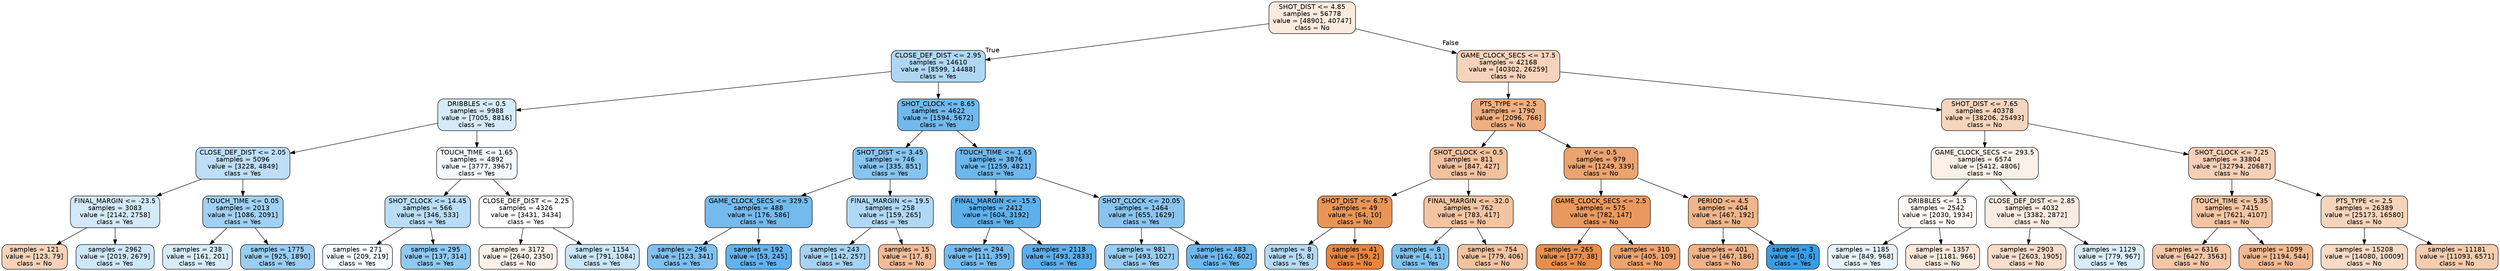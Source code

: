 digraph Tree {
node [shape=box, style="filled, rounded", color="black", fontname=helvetica] ;
edge [fontname=helvetica] ;
0 [label="SHOT_DIST <= 4.85\nsamples = 56778\nvalue = [48901, 40747]\nclass = No", fillcolor="#fbeade"] ;
1 [label="CLOSE_DEF_DIST <= 2.95\nsamples = 14610\nvalue = [8599, 14488]\nclass = Yes", fillcolor="#afd7f4"] ;
0 -> 1 [labeldistance=2.5, labelangle=45, headlabel="True"] ;
2 [label="DRIBBLES <= 0.5\nsamples = 9988\nvalue = [7005, 8816]\nclass = Yes", fillcolor="#d6ebfa"] ;
1 -> 2 ;
3 [label="CLOSE_DEF_DIST <= 2.05\nsamples = 5096\nvalue = [3228, 4849]\nclass = Yes", fillcolor="#bddef6"] ;
2 -> 3 ;
4 [label="FINAL_MARGIN <= -23.5\nsamples = 3083\nvalue = [2142, 2758]\nclass = Yes", fillcolor="#d3e9f9"] ;
3 -> 4 ;
5 [label="samples = 121\nvalue = [123, 79]\nclass = No", fillcolor="#f6d2b8"] ;
4 -> 5 ;
6 [label="samples = 2962\nvalue = [2019, 2679]\nclass = Yes", fillcolor="#cee7f9"] ;
4 -> 6 ;
7 [label="TOUCH_TIME <= 0.05\nsamples = 2013\nvalue = [1086, 2091]\nclass = Yes", fillcolor="#a0d0f3"] ;
3 -> 7 ;
8 [label="samples = 238\nvalue = [161, 201]\nclass = Yes", fillcolor="#d8ebfa"] ;
7 -> 8 ;
9 [label="samples = 1775\nvalue = [925, 1890]\nclass = Yes", fillcolor="#9acdf2"] ;
7 -> 9 ;
10 [label="TOUCH_TIME <= 1.65\nsamples = 4892\nvalue = [3777, 3967]\nclass = Yes", fillcolor="#f6fafe"] ;
2 -> 10 ;
11 [label="SHOT_CLOCK <= 14.45\nsamples = 566\nvalue = [346, 533]\nclass = Yes", fillcolor="#baddf6"] ;
10 -> 11 ;
12 [label="samples = 271\nvalue = [209, 219]\nclass = Yes", fillcolor="#f6fbfe"] ;
11 -> 12 ;
13 [label="samples = 295\nvalue = [137, 314]\nclass = Yes", fillcolor="#8fc8f0"] ;
11 -> 13 ;
14 [label="CLOSE_DEF_DIST <= 2.25\nsamples = 4326\nvalue = [3431, 3434]\nclass = Yes", fillcolor="#ffffff"] ;
10 -> 14 ;
15 [label="samples = 3172\nvalue = [2640, 2350]\nclass = No", fillcolor="#fcf1e9"] ;
14 -> 15 ;
16 [label="samples = 1154\nvalue = [791, 1084]\nclass = Yes", fillcolor="#c9e5f8"] ;
14 -> 16 ;
17 [label="SHOT_CLOCK <= 8.65\nsamples = 4622\nvalue = [1594, 5672]\nclass = Yes", fillcolor="#71b9ec"] ;
1 -> 17 ;
18 [label="SHOT_DIST <= 3.45\nsamples = 746\nvalue = [335, 851]\nclass = Yes", fillcolor="#87c4ef"] ;
17 -> 18 ;
19 [label="GAME_CLOCK_SECS <= 329.5\nsamples = 488\nvalue = [176, 586]\nclass = Yes", fillcolor="#74baed"] ;
18 -> 19 ;
20 [label="samples = 296\nvalue = [123, 341]\nclass = Yes", fillcolor="#80c0ee"] ;
19 -> 20 ;
21 [label="samples = 192\nvalue = [53, 245]\nclass = Yes", fillcolor="#64b2eb"] ;
19 -> 21 ;
22 [label="FINAL_MARGIN <= 19.5\nsamples = 258\nvalue = [159, 265]\nclass = Yes", fillcolor="#b0d8f5"] ;
18 -> 22 ;
23 [label="samples = 243\nvalue = [142, 257]\nclass = Yes", fillcolor="#a6d3f3"] ;
22 -> 23 ;
24 [label="samples = 15\nvalue = [17, 8]\nclass = No", fillcolor="#f1bc96"] ;
22 -> 24 ;
25 [label="TOUCH_TIME <= 1.65\nsamples = 3876\nvalue = [1259, 4821]\nclass = Yes", fillcolor="#6db7ec"] ;
17 -> 25 ;
26 [label="FINAL_MARGIN <= -15.5\nsamples = 2412\nvalue = [604, 3192]\nclass = Yes", fillcolor="#5eb0ea"] ;
25 -> 26 ;
27 [label="samples = 294\nvalue = [111, 359]\nclass = Yes", fillcolor="#76bbed"] ;
26 -> 27 ;
28 [label="samples = 2118\nvalue = [493, 2833]\nclass = Yes", fillcolor="#5baeea"] ;
26 -> 28 ;
29 [label="SHOT_CLOCK <= 20.05\nsamples = 1464\nvalue = [655, 1629]\nclass = Yes", fillcolor="#89c4ef"] ;
25 -> 29 ;
30 [label="samples = 981\nvalue = [493, 1027]\nclass = Yes", fillcolor="#98ccf1"] ;
29 -> 30 ;
31 [label="samples = 483\nvalue = [162, 602]\nclass = Yes", fillcolor="#6eb7ec"] ;
29 -> 31 ;
32 [label="GAME_CLOCK_SECS <= 17.5\nsamples = 42168\nvalue = [40302, 26259]\nclass = No", fillcolor="#f6d3ba"] ;
0 -> 32 [labeldistance=2.5, labelangle=-45, headlabel="False"] ;
33 [label="PTS_TYPE <= 2.5\nsamples = 1790\nvalue = [2096, 766]\nclass = No", fillcolor="#efaf81"] ;
32 -> 33 ;
34 [label="SHOT_CLOCK <= 0.5\nsamples = 811\nvalue = [847, 427]\nclass = No", fillcolor="#f2c19d"] ;
33 -> 34 ;
35 [label="SHOT_DIST <= 6.75\nsamples = 49\nvalue = [64, 10]\nclass = No", fillcolor="#e99558"] ;
34 -> 35 ;
36 [label="samples = 8\nvalue = [5, 8]\nclass = Yes", fillcolor="#b5daf5"] ;
35 -> 36 ;
37 [label="samples = 41\nvalue = [59, 2]\nclass = No", fillcolor="#e68540"] ;
35 -> 37 ;
38 [label="FINAL_MARGIN <= -32.0\nsamples = 762\nvalue = [783, 417]\nclass = No", fillcolor="#f3c4a2"] ;
34 -> 38 ;
39 [label="samples = 8\nvalue = [4, 11]\nclass = Yes", fillcolor="#81c1ee"] ;
38 -> 39 ;
40 [label="samples = 754\nvalue = [779, 406]\nclass = No", fillcolor="#f3c3a0"] ;
38 -> 40 ;
41 [label="W <= 0.5\nsamples = 979\nvalue = [1249, 339]\nclass = No", fillcolor="#eca36f"] ;
33 -> 41 ;
42 [label="GAME_CLOCK_SECS <= 2.5\nsamples = 575\nvalue = [782, 147]\nclass = No", fillcolor="#ea995e"] ;
41 -> 42 ;
43 [label="samples = 265\nvalue = [377, 38]\nclass = No", fillcolor="#e88e4d"] ;
42 -> 43 ;
44 [label="samples = 310\nvalue = [405, 109]\nclass = No", fillcolor="#eca36e"] ;
42 -> 44 ;
45 [label="PERIOD <= 4.5\nsamples = 404\nvalue = [467, 192]\nclass = No", fillcolor="#f0b58a"] ;
41 -> 45 ;
46 [label="samples = 401\nvalue = [467, 186]\nclass = No", fillcolor="#efb388"] ;
45 -> 46 ;
47 [label="samples = 3\nvalue = [0, 6]\nclass = Yes", fillcolor="#399de5"] ;
45 -> 47 ;
48 [label="SHOT_DIST <= 7.65\nsamples = 40378\nvalue = [38206, 25493]\nclass = No", fillcolor="#f6d5bd"] ;
32 -> 48 ;
49 [label="GAME_CLOCK_SECS <= 293.5\nsamples = 6574\nvalue = [5412, 4806]\nclass = No", fillcolor="#fcf1e9"] ;
48 -> 49 ;
50 [label="DRIBBLES <= 1.5\nsamples = 2542\nvalue = [2030, 1934]\nclass = No", fillcolor="#fef9f6"] ;
49 -> 50 ;
51 [label="samples = 1185\nvalue = [849, 968]\nclass = Yes", fillcolor="#e7f3fc"] ;
50 -> 51 ;
52 [label="samples = 1357\nvalue = [1181, 966]\nclass = No", fillcolor="#fae8db"] ;
50 -> 52 ;
53 [label="CLOSE_DEF_DIST <= 2.85\nsamples = 4032\nvalue = [3382, 2872]\nclass = No", fillcolor="#fbece1"] ;
49 -> 53 ;
54 [label="samples = 2903\nvalue = [2603, 1905]\nclass = No", fillcolor="#f8ddca"] ;
53 -> 54 ;
55 [label="samples = 1129\nvalue = [779, 967]\nclass = Yes", fillcolor="#d9ecfa"] ;
53 -> 55 ;
56 [label="SHOT_CLOCK <= 7.25\nsamples = 33804\nvalue = [32794, 20687]\nclass = No", fillcolor="#f5d0b6"] ;
48 -> 56 ;
57 [label="TOUCH_TIME <= 5.35\nsamples = 7415\nvalue = [7621, 4107]\nclass = No", fillcolor="#f3c5a4"] ;
56 -> 57 ;
58 [label="samples = 6316\nvalue = [6427, 3563]\nclass = No", fillcolor="#f3c7a7"] ;
57 -> 58 ;
59 [label="samples = 1099\nvalue = [1194, 544]\nclass = No", fillcolor="#f1ba93"] ;
57 -> 59 ;
60 [label="PTS_TYPE <= 2.5\nsamples = 26389\nvalue = [25173, 16580]\nclass = No", fillcolor="#f6d4bb"] ;
56 -> 60 ;
61 [label="samples = 15208\nvalue = [14080, 10009]\nclass = No", fillcolor="#f7dbc6"] ;
60 -> 61 ;
62 [label="samples = 11181\nvalue = [11093, 6571]\nclass = No", fillcolor="#f4ccae"] ;
60 -> 62 ;
}